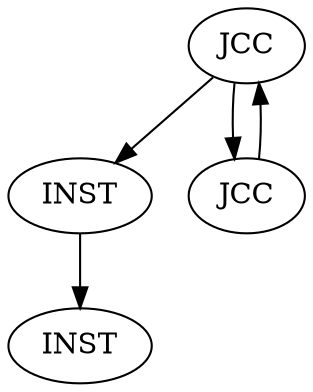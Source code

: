 Digraph G {
"A" [label = "JCC" , options="root"]
"B" [label = "INST"]
"C" [label = "JCC"]
"D" [label = "INST"]
"A" -> "B"
"A" -> "C"
"B" -> "D"
"C" -> "A"
}
